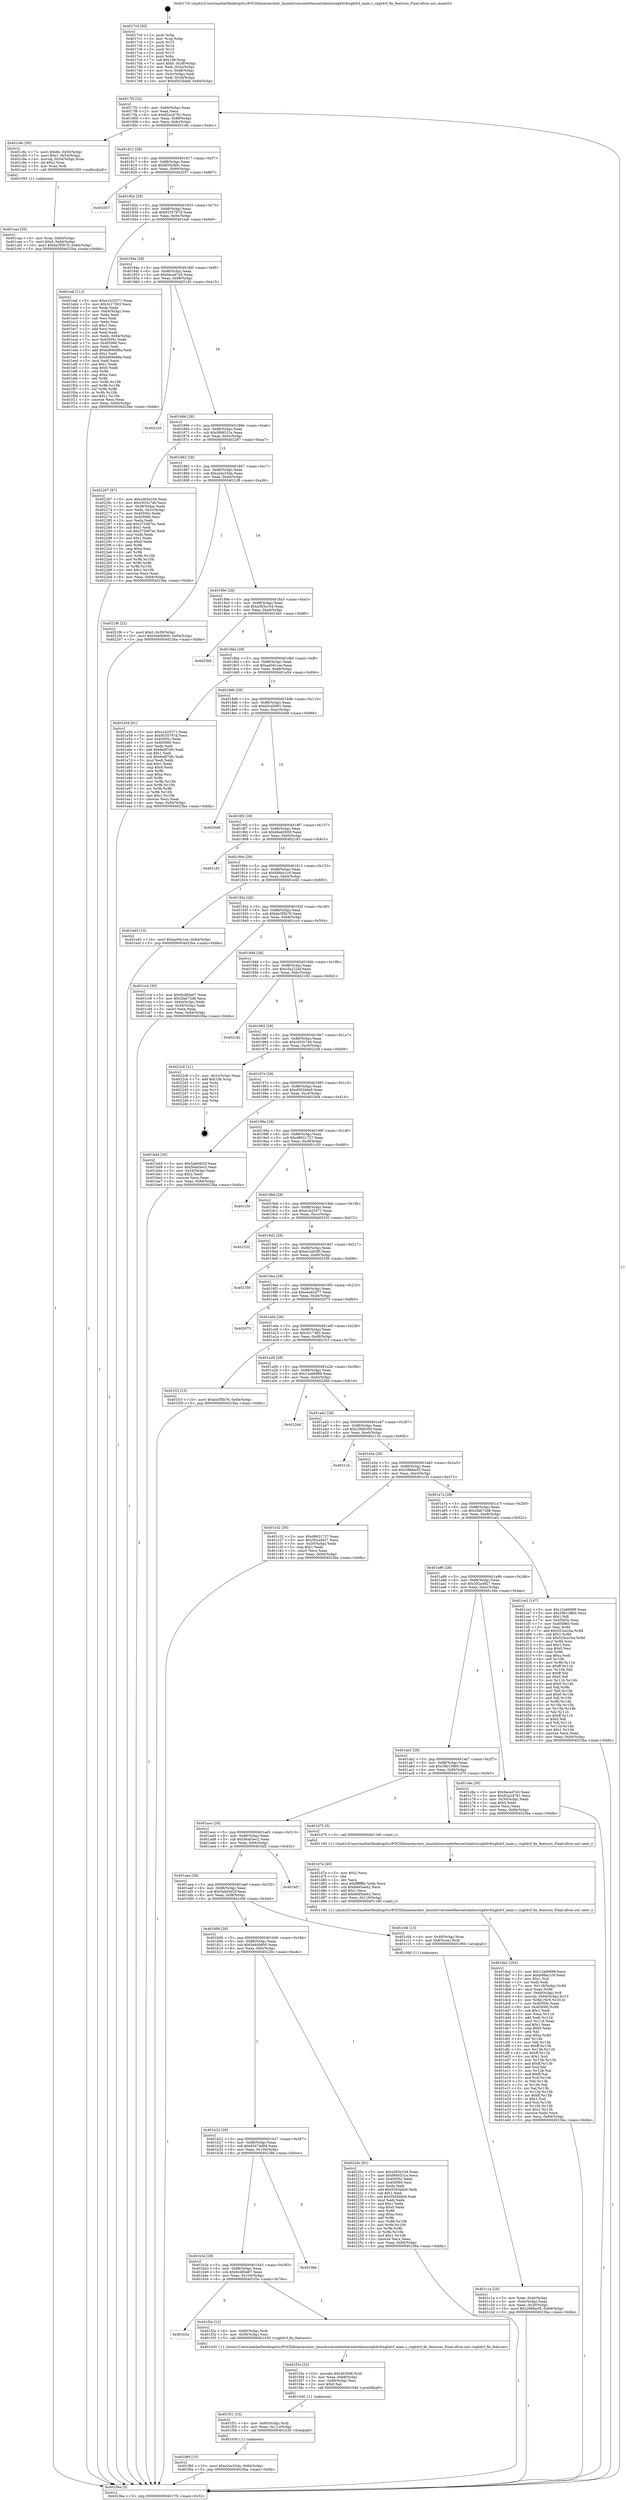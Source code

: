 digraph "0x4017c0" {
  label = "0x4017c0 (/mnt/c/Users/mathe/Desktop/tcc/POCII/binaries/extr_linuxdriversnetethernetchelsiocxgb4vfcxgb4vf_main.c_cxgb4vf_fix_features_Final-ollvm.out::main(0))"
  labelloc = "t"
  node[shape=record]

  Entry [label="",width=0.3,height=0.3,shape=circle,fillcolor=black,style=filled]
  "0x4017f2" [label="{
     0x4017f2 [32]\l
     | [instrs]\l
     &nbsp;&nbsp;0x4017f2 \<+6\>: mov -0x84(%rbp),%eax\l
     &nbsp;&nbsp;0x4017f8 \<+2\>: mov %eax,%ecx\l
     &nbsp;&nbsp;0x4017fa \<+6\>: sub $0x82a24781,%ecx\l
     &nbsp;&nbsp;0x401800 \<+6\>: mov %eax,-0x88(%rbp)\l
     &nbsp;&nbsp;0x401806 \<+6\>: mov %ecx,-0x8c(%rbp)\l
     &nbsp;&nbsp;0x40180c \<+6\>: je 0000000000401c8c \<main+0x4cc\>\l
  }"]
  "0x401c8c" [label="{
     0x401c8c [30]\l
     | [instrs]\l
     &nbsp;&nbsp;0x401c8c \<+7\>: movl $0x64,-0x50(%rbp)\l
     &nbsp;&nbsp;0x401c93 \<+7\>: movl $0x1,-0x54(%rbp)\l
     &nbsp;&nbsp;0x401c9a \<+4\>: movslq -0x54(%rbp),%rax\l
     &nbsp;&nbsp;0x401c9e \<+4\>: shl $0x2,%rax\l
     &nbsp;&nbsp;0x401ca2 \<+3\>: mov %rax,%rdi\l
     &nbsp;&nbsp;0x401ca5 \<+5\>: call 0000000000401050 \<malloc@plt\>\l
     | [calls]\l
     &nbsp;&nbsp;0x401050 \{1\} (unknown)\l
  }"]
  "0x401812" [label="{
     0x401812 [28]\l
     | [instrs]\l
     &nbsp;&nbsp;0x401812 \<+5\>: jmp 0000000000401817 \<main+0x57\>\l
     &nbsp;&nbsp;0x401817 \<+6\>: mov -0x88(%rbp),%eax\l
     &nbsp;&nbsp;0x40181d \<+5\>: sub $0x8f35d40c,%eax\l
     &nbsp;&nbsp;0x401822 \<+6\>: mov %eax,-0x90(%rbp)\l
     &nbsp;&nbsp;0x401828 \<+6\>: je 0000000000402057 \<main+0x897\>\l
  }"]
  Exit [label="",width=0.3,height=0.3,shape=circle,fillcolor=black,style=filled,peripheries=2]
  "0x402057" [label="{
     0x402057\l
  }", style=dashed]
  "0x40182e" [label="{
     0x40182e [28]\l
     | [instrs]\l
     &nbsp;&nbsp;0x40182e \<+5\>: jmp 0000000000401833 \<main+0x73\>\l
     &nbsp;&nbsp;0x401833 \<+6\>: mov -0x88(%rbp),%eax\l
     &nbsp;&nbsp;0x401839 \<+5\>: sub $0x9335787d,%eax\l
     &nbsp;&nbsp;0x40183e \<+6\>: mov %eax,-0x94(%rbp)\l
     &nbsp;&nbsp;0x401844 \<+6\>: je 0000000000401eaf \<main+0x6ef\>\l
  }"]
  "0x401f60" [label="{
     0x401f60 [15]\l
     | [instrs]\l
     &nbsp;&nbsp;0x401f60 \<+10\>: movl $0xa2ec33da,-0x84(%rbp)\l
     &nbsp;&nbsp;0x401f6a \<+5\>: jmp 00000000004023ba \<main+0xbfa\>\l
  }"]
  "0x401eaf" [label="{
     0x401eaf [112]\l
     | [instrs]\l
     &nbsp;&nbsp;0x401eaf \<+5\>: mov $0xe1b25571,%eax\l
     &nbsp;&nbsp;0x401eb4 \<+5\>: mov $0x3c17363,%ecx\l
     &nbsp;&nbsp;0x401eb9 \<+2\>: xor %edx,%edx\l
     &nbsp;&nbsp;0x401ebb \<+3\>: mov -0x64(%rbp),%esi\l
     &nbsp;&nbsp;0x401ebe \<+2\>: mov %edx,%edi\l
     &nbsp;&nbsp;0x401ec0 \<+2\>: sub %esi,%edi\l
     &nbsp;&nbsp;0x401ec2 \<+2\>: mov %edx,%esi\l
     &nbsp;&nbsp;0x401ec4 \<+3\>: sub $0x1,%esi\l
     &nbsp;&nbsp;0x401ec7 \<+2\>: add %esi,%edi\l
     &nbsp;&nbsp;0x401ec9 \<+2\>: sub %edi,%edx\l
     &nbsp;&nbsp;0x401ecb \<+3\>: mov %edx,-0x64(%rbp)\l
     &nbsp;&nbsp;0x401ece \<+7\>: mov 0x40505c,%edx\l
     &nbsp;&nbsp;0x401ed5 \<+7\>: mov 0x405060,%esi\l
     &nbsp;&nbsp;0x401edc \<+2\>: mov %edx,%edi\l
     &nbsp;&nbsp;0x401ede \<+6\>: add $0xbd09e88a,%edi\l
     &nbsp;&nbsp;0x401ee4 \<+3\>: sub $0x1,%edi\l
     &nbsp;&nbsp;0x401ee7 \<+6\>: sub $0xbd09e88a,%edi\l
     &nbsp;&nbsp;0x401eed \<+3\>: imul %edi,%edx\l
     &nbsp;&nbsp;0x401ef0 \<+3\>: and $0x1,%edx\l
     &nbsp;&nbsp;0x401ef3 \<+3\>: cmp $0x0,%edx\l
     &nbsp;&nbsp;0x401ef6 \<+4\>: sete %r8b\l
     &nbsp;&nbsp;0x401efa \<+3\>: cmp $0xa,%esi\l
     &nbsp;&nbsp;0x401efd \<+4\>: setl %r9b\l
     &nbsp;&nbsp;0x401f01 \<+3\>: mov %r8b,%r10b\l
     &nbsp;&nbsp;0x401f04 \<+3\>: and %r9b,%r10b\l
     &nbsp;&nbsp;0x401f07 \<+3\>: xor %r9b,%r8b\l
     &nbsp;&nbsp;0x401f0a \<+3\>: or %r8b,%r10b\l
     &nbsp;&nbsp;0x401f0d \<+4\>: test $0x1,%r10b\l
     &nbsp;&nbsp;0x401f11 \<+3\>: cmovne %ecx,%eax\l
     &nbsp;&nbsp;0x401f14 \<+6\>: mov %eax,-0x84(%rbp)\l
     &nbsp;&nbsp;0x401f1a \<+5\>: jmp 00000000004023ba \<main+0xbfa\>\l
  }"]
  "0x40184a" [label="{
     0x40184a [28]\l
     | [instrs]\l
     &nbsp;&nbsp;0x40184a \<+5\>: jmp 000000000040184f \<main+0x8f\>\l
     &nbsp;&nbsp;0x40184f \<+6\>: mov -0x88(%rbp),%eax\l
     &nbsp;&nbsp;0x401855 \<+5\>: sub $0x9aced7e5,%eax\l
     &nbsp;&nbsp;0x40185a \<+6\>: mov %eax,-0x98(%rbp)\l
     &nbsp;&nbsp;0x401860 \<+6\>: je 00000000004021d3 \<main+0xa13\>\l
  }"]
  "0x401f51" [label="{
     0x401f51 [15]\l
     | [instrs]\l
     &nbsp;&nbsp;0x401f51 \<+4\>: mov -0x60(%rbp),%rdi\l
     &nbsp;&nbsp;0x401f55 \<+6\>: mov %eax,-0x11c(%rbp)\l
     &nbsp;&nbsp;0x401f5b \<+5\>: call 0000000000401030 \<free@plt\>\l
     | [calls]\l
     &nbsp;&nbsp;0x401030 \{1\} (unknown)\l
  }"]
  "0x4021d3" [label="{
     0x4021d3\l
  }", style=dashed]
  "0x401866" [label="{
     0x401866 [28]\l
     | [instrs]\l
     &nbsp;&nbsp;0x401866 \<+5\>: jmp 000000000040186b \<main+0xab\>\l
     &nbsp;&nbsp;0x40186b \<+6\>: mov -0x88(%rbp),%eax\l
     &nbsp;&nbsp;0x401871 \<+5\>: sub $0x9f49331e,%eax\l
     &nbsp;&nbsp;0x401876 \<+6\>: mov %eax,-0x9c(%rbp)\l
     &nbsp;&nbsp;0x40187c \<+6\>: je 0000000000402267 \<main+0xaa7\>\l
  }"]
  "0x401f3a" [label="{
     0x401f3a [23]\l
     | [instrs]\l
     &nbsp;&nbsp;0x401f3a \<+10\>: movabs $0x4030d6,%rdi\l
     &nbsp;&nbsp;0x401f44 \<+3\>: mov %eax,-0x68(%rbp)\l
     &nbsp;&nbsp;0x401f47 \<+3\>: mov -0x68(%rbp),%esi\l
     &nbsp;&nbsp;0x401f4a \<+2\>: mov $0x0,%al\l
     &nbsp;&nbsp;0x401f4c \<+5\>: call 0000000000401040 \<printf@plt\>\l
     | [calls]\l
     &nbsp;&nbsp;0x401040 \{1\} (unknown)\l
  }"]
  "0x402267" [label="{
     0x402267 [97]\l
     | [instrs]\l
     &nbsp;&nbsp;0x402267 \<+5\>: mov $0xa363e104,%eax\l
     &nbsp;&nbsp;0x40226c \<+5\>: mov $0xc933c746,%ecx\l
     &nbsp;&nbsp;0x402271 \<+3\>: mov -0x38(%rbp),%edx\l
     &nbsp;&nbsp;0x402274 \<+3\>: mov %edx,-0x2c(%rbp)\l
     &nbsp;&nbsp;0x402277 \<+7\>: mov 0x40505c,%edx\l
     &nbsp;&nbsp;0x40227e \<+7\>: mov 0x405060,%esi\l
     &nbsp;&nbsp;0x402285 \<+2\>: mov %edx,%edi\l
     &nbsp;&nbsp;0x402287 \<+6\>: add $0x275487ec,%edi\l
     &nbsp;&nbsp;0x40228d \<+3\>: sub $0x1,%edi\l
     &nbsp;&nbsp;0x402290 \<+6\>: sub $0x275487ec,%edi\l
     &nbsp;&nbsp;0x402296 \<+3\>: imul %edi,%edx\l
     &nbsp;&nbsp;0x402299 \<+3\>: and $0x1,%edx\l
     &nbsp;&nbsp;0x40229c \<+3\>: cmp $0x0,%edx\l
     &nbsp;&nbsp;0x40229f \<+4\>: sete %r8b\l
     &nbsp;&nbsp;0x4022a3 \<+3\>: cmp $0xa,%esi\l
     &nbsp;&nbsp;0x4022a6 \<+4\>: setl %r9b\l
     &nbsp;&nbsp;0x4022aa \<+3\>: mov %r8b,%r10b\l
     &nbsp;&nbsp;0x4022ad \<+3\>: and %r9b,%r10b\l
     &nbsp;&nbsp;0x4022b0 \<+3\>: xor %r9b,%r8b\l
     &nbsp;&nbsp;0x4022b3 \<+3\>: or %r8b,%r10b\l
     &nbsp;&nbsp;0x4022b6 \<+4\>: test $0x1,%r10b\l
     &nbsp;&nbsp;0x4022ba \<+3\>: cmovne %ecx,%eax\l
     &nbsp;&nbsp;0x4022bd \<+6\>: mov %eax,-0x84(%rbp)\l
     &nbsp;&nbsp;0x4022c3 \<+5\>: jmp 00000000004023ba \<main+0xbfa\>\l
  }"]
  "0x401882" [label="{
     0x401882 [28]\l
     | [instrs]\l
     &nbsp;&nbsp;0x401882 \<+5\>: jmp 0000000000401887 \<main+0xc7\>\l
     &nbsp;&nbsp;0x401887 \<+6\>: mov -0x88(%rbp),%eax\l
     &nbsp;&nbsp;0x40188d \<+5\>: sub $0xa2ec33da,%eax\l
     &nbsp;&nbsp;0x401892 \<+6\>: mov %eax,-0xa0(%rbp)\l
     &nbsp;&nbsp;0x401898 \<+6\>: je 00000000004021f6 \<main+0xa36\>\l
  }"]
  "0x401b5a" [label="{
     0x401b5a\l
  }", style=dashed]
  "0x4021f6" [label="{
     0x4021f6 [22]\l
     | [instrs]\l
     &nbsp;&nbsp;0x4021f6 \<+7\>: movl $0x0,-0x38(%rbp)\l
     &nbsp;&nbsp;0x4021fd \<+10\>: movl $0x5e40b900,-0x84(%rbp)\l
     &nbsp;&nbsp;0x402207 \<+5\>: jmp 00000000004023ba \<main+0xbfa\>\l
  }"]
  "0x40189e" [label="{
     0x40189e [28]\l
     | [instrs]\l
     &nbsp;&nbsp;0x40189e \<+5\>: jmp 00000000004018a3 \<main+0xe3\>\l
     &nbsp;&nbsp;0x4018a3 \<+6\>: mov -0x88(%rbp),%eax\l
     &nbsp;&nbsp;0x4018a9 \<+5\>: sub $0xa363e104,%eax\l
     &nbsp;&nbsp;0x4018ae \<+6\>: mov %eax,-0xa4(%rbp)\l
     &nbsp;&nbsp;0x4018b4 \<+6\>: je 00000000004023b0 \<main+0xbf0\>\l
  }"]
  "0x401f2e" [label="{
     0x401f2e [12]\l
     | [instrs]\l
     &nbsp;&nbsp;0x401f2e \<+4\>: mov -0x60(%rbp),%rdi\l
     &nbsp;&nbsp;0x401f32 \<+3\>: mov -0x50(%rbp),%esi\l
     &nbsp;&nbsp;0x401f35 \<+5\>: call 0000000000401430 \<cxgb4vf_fix_features\>\l
     | [calls]\l
     &nbsp;&nbsp;0x401430 \{1\} (/mnt/c/Users/mathe/Desktop/tcc/POCII/binaries/extr_linuxdriversnetethernetchelsiocxgb4vfcxgb4vf_main.c_cxgb4vf_fix_features_Final-ollvm.out::cxgb4vf_fix_features)\l
  }"]
  "0x4023b0" [label="{
     0x4023b0\l
  }", style=dashed]
  "0x4018ba" [label="{
     0x4018ba [28]\l
     | [instrs]\l
     &nbsp;&nbsp;0x4018ba \<+5\>: jmp 00000000004018bf \<main+0xff\>\l
     &nbsp;&nbsp;0x4018bf \<+6\>: mov -0x88(%rbp),%eax\l
     &nbsp;&nbsp;0x4018c5 \<+5\>: sub $0xae04c1ee,%eax\l
     &nbsp;&nbsp;0x4018ca \<+6\>: mov %eax,-0xa8(%rbp)\l
     &nbsp;&nbsp;0x4018d0 \<+6\>: je 0000000000401e54 \<main+0x694\>\l
  }"]
  "0x401b3e" [label="{
     0x401b3e [28]\l
     | [instrs]\l
     &nbsp;&nbsp;0x401b3e \<+5\>: jmp 0000000000401b43 \<main+0x383\>\l
     &nbsp;&nbsp;0x401b43 \<+6\>: mov -0x88(%rbp),%eax\l
     &nbsp;&nbsp;0x401b49 \<+5\>: sub $0x6cd80e67,%eax\l
     &nbsp;&nbsp;0x401b4e \<+6\>: mov %eax,-0x104(%rbp)\l
     &nbsp;&nbsp;0x401b54 \<+6\>: je 0000000000401f2e \<main+0x76e\>\l
  }"]
  "0x401e54" [label="{
     0x401e54 [91]\l
     | [instrs]\l
     &nbsp;&nbsp;0x401e54 \<+5\>: mov $0xe1b25571,%eax\l
     &nbsp;&nbsp;0x401e59 \<+5\>: mov $0x9335787d,%ecx\l
     &nbsp;&nbsp;0x401e5e \<+7\>: mov 0x40505c,%edx\l
     &nbsp;&nbsp;0x401e65 \<+7\>: mov 0x405060,%esi\l
     &nbsp;&nbsp;0x401e6c \<+2\>: mov %edx,%edi\l
     &nbsp;&nbsp;0x401e6e \<+6\>: add $0x6e6f7efc,%edi\l
     &nbsp;&nbsp;0x401e74 \<+3\>: sub $0x1,%edi\l
     &nbsp;&nbsp;0x401e77 \<+6\>: sub $0x6e6f7efc,%edi\l
     &nbsp;&nbsp;0x401e7d \<+3\>: imul %edi,%edx\l
     &nbsp;&nbsp;0x401e80 \<+3\>: and $0x1,%edx\l
     &nbsp;&nbsp;0x401e83 \<+3\>: cmp $0x0,%edx\l
     &nbsp;&nbsp;0x401e86 \<+4\>: sete %r8b\l
     &nbsp;&nbsp;0x401e8a \<+3\>: cmp $0xa,%esi\l
     &nbsp;&nbsp;0x401e8d \<+4\>: setl %r9b\l
     &nbsp;&nbsp;0x401e91 \<+3\>: mov %r8b,%r10b\l
     &nbsp;&nbsp;0x401e94 \<+3\>: and %r9b,%r10b\l
     &nbsp;&nbsp;0x401e97 \<+3\>: xor %r9b,%r8b\l
     &nbsp;&nbsp;0x401e9a \<+3\>: or %r8b,%r10b\l
     &nbsp;&nbsp;0x401e9d \<+4\>: test $0x1,%r10b\l
     &nbsp;&nbsp;0x401ea1 \<+3\>: cmovne %ecx,%eax\l
     &nbsp;&nbsp;0x401ea4 \<+6\>: mov %eax,-0x84(%rbp)\l
     &nbsp;&nbsp;0x401eaa \<+5\>: jmp 00000000004023ba \<main+0xbfa\>\l
  }"]
  "0x4018d6" [label="{
     0x4018d6 [28]\l
     | [instrs]\l
     &nbsp;&nbsp;0x4018d6 \<+5\>: jmp 00000000004018db \<main+0x11b\>\l
     &nbsp;&nbsp;0x4018db \<+6\>: mov -0x88(%rbp),%eax\l
     &nbsp;&nbsp;0x4018e1 \<+5\>: sub $0xb3cd2691,%eax\l
     &nbsp;&nbsp;0x4018e6 \<+6\>: mov %eax,-0xac(%rbp)\l
     &nbsp;&nbsp;0x4018ec \<+6\>: je 0000000000402048 \<main+0x888\>\l
  }"]
  "0x40238e" [label="{
     0x40238e\l
  }", style=dashed]
  "0x402048" [label="{
     0x402048\l
  }", style=dashed]
  "0x4018f2" [label="{
     0x4018f2 [28]\l
     | [instrs]\l
     &nbsp;&nbsp;0x4018f2 \<+5\>: jmp 00000000004018f7 \<main+0x137\>\l
     &nbsp;&nbsp;0x4018f7 \<+6\>: mov -0x88(%rbp),%eax\l
     &nbsp;&nbsp;0x4018fd \<+5\>: sub $0xb6ab0009,%eax\l
     &nbsp;&nbsp;0x401902 \<+6\>: mov %eax,-0xb0(%rbp)\l
     &nbsp;&nbsp;0x401908 \<+6\>: je 0000000000402183 \<main+0x9c3\>\l
  }"]
  "0x401b22" [label="{
     0x401b22 [28]\l
     | [instrs]\l
     &nbsp;&nbsp;0x401b22 \<+5\>: jmp 0000000000401b27 \<main+0x367\>\l
     &nbsp;&nbsp;0x401b27 \<+6\>: mov -0x88(%rbp),%eax\l
     &nbsp;&nbsp;0x401b2d \<+5\>: sub $0x65474d84,%eax\l
     &nbsp;&nbsp;0x401b32 \<+6\>: mov %eax,-0x100(%rbp)\l
     &nbsp;&nbsp;0x401b38 \<+6\>: je 000000000040238e \<main+0xbce\>\l
  }"]
  "0x402183" [label="{
     0x402183\l
  }", style=dashed]
  "0x40190e" [label="{
     0x40190e [28]\l
     | [instrs]\l
     &nbsp;&nbsp;0x40190e \<+5\>: jmp 0000000000401913 \<main+0x153\>\l
     &nbsp;&nbsp;0x401913 \<+6\>: mov -0x88(%rbp),%eax\l
     &nbsp;&nbsp;0x401919 \<+5\>: sub $0xb98ac1c9,%eax\l
     &nbsp;&nbsp;0x40191e \<+6\>: mov %eax,-0xb4(%rbp)\l
     &nbsp;&nbsp;0x401924 \<+6\>: je 0000000000401e45 \<main+0x685\>\l
  }"]
  "0x40220c" [label="{
     0x40220c [91]\l
     | [instrs]\l
     &nbsp;&nbsp;0x40220c \<+5\>: mov $0xa363e104,%eax\l
     &nbsp;&nbsp;0x402211 \<+5\>: mov $0x9f49331e,%ecx\l
     &nbsp;&nbsp;0x402216 \<+7\>: mov 0x40505c,%edx\l
     &nbsp;&nbsp;0x40221d \<+7\>: mov 0x405060,%esi\l
     &nbsp;&nbsp;0x402224 \<+2\>: mov %edx,%edi\l
     &nbsp;&nbsp;0x402226 \<+6\>: add $0x5565ddc6,%edi\l
     &nbsp;&nbsp;0x40222c \<+3\>: sub $0x1,%edi\l
     &nbsp;&nbsp;0x40222f \<+6\>: sub $0x5565ddc6,%edi\l
     &nbsp;&nbsp;0x402235 \<+3\>: imul %edi,%edx\l
     &nbsp;&nbsp;0x402238 \<+3\>: and $0x1,%edx\l
     &nbsp;&nbsp;0x40223b \<+3\>: cmp $0x0,%edx\l
     &nbsp;&nbsp;0x40223e \<+4\>: sete %r8b\l
     &nbsp;&nbsp;0x402242 \<+3\>: cmp $0xa,%esi\l
     &nbsp;&nbsp;0x402245 \<+4\>: setl %r9b\l
     &nbsp;&nbsp;0x402249 \<+3\>: mov %r8b,%r10b\l
     &nbsp;&nbsp;0x40224c \<+3\>: and %r9b,%r10b\l
     &nbsp;&nbsp;0x40224f \<+3\>: xor %r9b,%r8b\l
     &nbsp;&nbsp;0x402252 \<+3\>: or %r8b,%r10b\l
     &nbsp;&nbsp;0x402255 \<+4\>: test $0x1,%r10b\l
     &nbsp;&nbsp;0x402259 \<+3\>: cmovne %ecx,%eax\l
     &nbsp;&nbsp;0x40225c \<+6\>: mov %eax,-0x84(%rbp)\l
     &nbsp;&nbsp;0x402262 \<+5\>: jmp 00000000004023ba \<main+0xbfa\>\l
  }"]
  "0x401e45" [label="{
     0x401e45 [15]\l
     | [instrs]\l
     &nbsp;&nbsp;0x401e45 \<+10\>: movl $0xae04c1ee,-0x84(%rbp)\l
     &nbsp;&nbsp;0x401e4f \<+5\>: jmp 00000000004023ba \<main+0xbfa\>\l
  }"]
  "0x40192a" [label="{
     0x40192a [28]\l
     | [instrs]\l
     &nbsp;&nbsp;0x40192a \<+5\>: jmp 000000000040192f \<main+0x16f\>\l
     &nbsp;&nbsp;0x40192f \<+6\>: mov -0x88(%rbp),%eax\l
     &nbsp;&nbsp;0x401935 \<+5\>: sub $0xbe3f5b76,%eax\l
     &nbsp;&nbsp;0x40193a \<+6\>: mov %eax,-0xb8(%rbp)\l
     &nbsp;&nbsp;0x401940 \<+6\>: je 0000000000401cc4 \<main+0x504\>\l
  }"]
  "0x401da2" [label="{
     0x401da2 [163]\l
     | [instrs]\l
     &nbsp;&nbsp;0x401da2 \<+5\>: mov $0x12a66999,%ecx\l
     &nbsp;&nbsp;0x401da7 \<+5\>: mov $0xb98ac1c9,%edx\l
     &nbsp;&nbsp;0x401dac \<+3\>: mov $0x1,%sil\l
     &nbsp;&nbsp;0x401daf \<+2\>: xor %edi,%edi\l
     &nbsp;&nbsp;0x401db1 \<+7\>: mov -0x118(%rbp),%r8d\l
     &nbsp;&nbsp;0x401db8 \<+4\>: imul %eax,%r8d\l
     &nbsp;&nbsp;0x401dbc \<+4\>: mov -0x60(%rbp),%r9\l
     &nbsp;&nbsp;0x401dc0 \<+4\>: movslq -0x64(%rbp),%r10\l
     &nbsp;&nbsp;0x401dc4 \<+4\>: mov %r8d,(%r9,%r10,4)\l
     &nbsp;&nbsp;0x401dc8 \<+7\>: mov 0x40505c,%eax\l
     &nbsp;&nbsp;0x401dcf \<+8\>: mov 0x405060,%r8d\l
     &nbsp;&nbsp;0x401dd7 \<+3\>: sub $0x1,%edi\l
     &nbsp;&nbsp;0x401dda \<+3\>: mov %eax,%r11d\l
     &nbsp;&nbsp;0x401ddd \<+3\>: add %edi,%r11d\l
     &nbsp;&nbsp;0x401de0 \<+4\>: imul %r11d,%eax\l
     &nbsp;&nbsp;0x401de4 \<+3\>: and $0x1,%eax\l
     &nbsp;&nbsp;0x401de7 \<+3\>: cmp $0x0,%eax\l
     &nbsp;&nbsp;0x401dea \<+3\>: sete %bl\l
     &nbsp;&nbsp;0x401ded \<+4\>: cmp $0xa,%r8d\l
     &nbsp;&nbsp;0x401df1 \<+4\>: setl %r14b\l
     &nbsp;&nbsp;0x401df5 \<+3\>: mov %bl,%r15b\l
     &nbsp;&nbsp;0x401df8 \<+4\>: xor $0xff,%r15b\l
     &nbsp;&nbsp;0x401dfc \<+3\>: mov %r14b,%r12b\l
     &nbsp;&nbsp;0x401dff \<+4\>: xor $0xff,%r12b\l
     &nbsp;&nbsp;0x401e03 \<+4\>: xor $0x1,%sil\l
     &nbsp;&nbsp;0x401e07 \<+3\>: mov %r15b,%r13b\l
     &nbsp;&nbsp;0x401e0a \<+4\>: and $0xff,%r13b\l
     &nbsp;&nbsp;0x401e0e \<+3\>: and %sil,%bl\l
     &nbsp;&nbsp;0x401e11 \<+3\>: mov %r12b,%al\l
     &nbsp;&nbsp;0x401e14 \<+2\>: and $0xff,%al\l
     &nbsp;&nbsp;0x401e16 \<+3\>: and %sil,%r14b\l
     &nbsp;&nbsp;0x401e19 \<+3\>: or %bl,%r13b\l
     &nbsp;&nbsp;0x401e1c \<+3\>: or %r14b,%al\l
     &nbsp;&nbsp;0x401e1f \<+3\>: xor %al,%r13b\l
     &nbsp;&nbsp;0x401e22 \<+3\>: or %r12b,%r15b\l
     &nbsp;&nbsp;0x401e25 \<+4\>: xor $0xff,%r15b\l
     &nbsp;&nbsp;0x401e29 \<+4\>: or $0x1,%sil\l
     &nbsp;&nbsp;0x401e2d \<+3\>: and %sil,%r15b\l
     &nbsp;&nbsp;0x401e30 \<+3\>: or %r15b,%r13b\l
     &nbsp;&nbsp;0x401e33 \<+4\>: test $0x1,%r13b\l
     &nbsp;&nbsp;0x401e37 \<+3\>: cmovne %edx,%ecx\l
     &nbsp;&nbsp;0x401e3a \<+6\>: mov %ecx,-0x84(%rbp)\l
     &nbsp;&nbsp;0x401e40 \<+5\>: jmp 00000000004023ba \<main+0xbfa\>\l
  }"]
  "0x401cc4" [label="{
     0x401cc4 [30]\l
     | [instrs]\l
     &nbsp;&nbsp;0x401cc4 \<+5\>: mov $0x6cd80e67,%eax\l
     &nbsp;&nbsp;0x401cc9 \<+5\>: mov $0x2fab72d8,%ecx\l
     &nbsp;&nbsp;0x401cce \<+3\>: mov -0x64(%rbp),%edx\l
     &nbsp;&nbsp;0x401cd1 \<+3\>: cmp -0x54(%rbp),%edx\l
     &nbsp;&nbsp;0x401cd4 \<+3\>: cmovl %ecx,%eax\l
     &nbsp;&nbsp;0x401cd7 \<+6\>: mov %eax,-0x84(%rbp)\l
     &nbsp;&nbsp;0x401cdd \<+5\>: jmp 00000000004023ba \<main+0xbfa\>\l
  }"]
  "0x401946" [label="{
     0x401946 [28]\l
     | [instrs]\l
     &nbsp;&nbsp;0x401946 \<+5\>: jmp 000000000040194b \<main+0x18b\>\l
     &nbsp;&nbsp;0x40194b \<+6\>: mov -0x88(%rbp),%eax\l
     &nbsp;&nbsp;0x401951 \<+5\>: sub $0xc5a223af,%eax\l
     &nbsp;&nbsp;0x401956 \<+6\>: mov %eax,-0xbc(%rbp)\l
     &nbsp;&nbsp;0x40195c \<+6\>: je 0000000000402192 \<main+0x9d2\>\l
  }"]
  "0x401d7a" [label="{
     0x401d7a [40]\l
     | [instrs]\l
     &nbsp;&nbsp;0x401d7a \<+5\>: mov $0x2,%ecx\l
     &nbsp;&nbsp;0x401d7f \<+1\>: cltd\l
     &nbsp;&nbsp;0x401d80 \<+2\>: idiv %ecx\l
     &nbsp;&nbsp;0x401d82 \<+6\>: imul $0xfffffffe,%edx,%ecx\l
     &nbsp;&nbsp;0x401d88 \<+6\>: sub $0xb6d5aeb2,%ecx\l
     &nbsp;&nbsp;0x401d8e \<+3\>: add $0x1,%ecx\l
     &nbsp;&nbsp;0x401d91 \<+6\>: add $0xb6d5aeb2,%ecx\l
     &nbsp;&nbsp;0x401d97 \<+6\>: mov %ecx,-0x118(%rbp)\l
     &nbsp;&nbsp;0x401d9d \<+5\>: call 0000000000401160 \<next_i\>\l
     | [calls]\l
     &nbsp;&nbsp;0x401160 \{1\} (/mnt/c/Users/mathe/Desktop/tcc/POCII/binaries/extr_linuxdriversnetethernetchelsiocxgb4vfcxgb4vf_main.c_cxgb4vf_fix_features_Final-ollvm.out::next_i)\l
  }"]
  "0x402192" [label="{
     0x402192\l
  }", style=dashed]
  "0x401962" [label="{
     0x401962 [28]\l
     | [instrs]\l
     &nbsp;&nbsp;0x401962 \<+5\>: jmp 0000000000401967 \<main+0x1a7\>\l
     &nbsp;&nbsp;0x401967 \<+6\>: mov -0x88(%rbp),%eax\l
     &nbsp;&nbsp;0x40196d \<+5\>: sub $0xc933c746,%eax\l
     &nbsp;&nbsp;0x401972 \<+6\>: mov %eax,-0xc0(%rbp)\l
     &nbsp;&nbsp;0x401978 \<+6\>: je 00000000004022c8 \<main+0xb08\>\l
  }"]
  "0x401caa" [label="{
     0x401caa [26]\l
     | [instrs]\l
     &nbsp;&nbsp;0x401caa \<+4\>: mov %rax,-0x60(%rbp)\l
     &nbsp;&nbsp;0x401cae \<+7\>: movl $0x0,-0x64(%rbp)\l
     &nbsp;&nbsp;0x401cb5 \<+10\>: movl $0xbe3f5b76,-0x84(%rbp)\l
     &nbsp;&nbsp;0x401cbf \<+5\>: jmp 00000000004023ba \<main+0xbfa\>\l
  }"]
  "0x4022c8" [label="{
     0x4022c8 [21]\l
     | [instrs]\l
     &nbsp;&nbsp;0x4022c8 \<+3\>: mov -0x2c(%rbp),%eax\l
     &nbsp;&nbsp;0x4022cb \<+7\>: add $0x108,%rsp\l
     &nbsp;&nbsp;0x4022d2 \<+1\>: pop %rbx\l
     &nbsp;&nbsp;0x4022d3 \<+2\>: pop %r12\l
     &nbsp;&nbsp;0x4022d5 \<+2\>: pop %r13\l
     &nbsp;&nbsp;0x4022d7 \<+2\>: pop %r14\l
     &nbsp;&nbsp;0x4022d9 \<+2\>: pop %r15\l
     &nbsp;&nbsp;0x4022db \<+1\>: pop %rbp\l
     &nbsp;&nbsp;0x4022dc \<+1\>: ret\l
  }"]
  "0x40197e" [label="{
     0x40197e [28]\l
     | [instrs]\l
     &nbsp;&nbsp;0x40197e \<+5\>: jmp 0000000000401983 \<main+0x1c3\>\l
     &nbsp;&nbsp;0x401983 \<+6\>: mov -0x88(%rbp),%eax\l
     &nbsp;&nbsp;0x401989 \<+5\>: sub $0xd502dda9,%eax\l
     &nbsp;&nbsp;0x40198e \<+6\>: mov %eax,-0xc4(%rbp)\l
     &nbsp;&nbsp;0x401994 \<+6\>: je 0000000000401bd4 \<main+0x414\>\l
  }"]
  "0x401c1a" [label="{
     0x401c1a [24]\l
     | [instrs]\l
     &nbsp;&nbsp;0x401c1a \<+3\>: mov %eax,-0x4c(%rbp)\l
     &nbsp;&nbsp;0x401c1d \<+3\>: mov -0x4c(%rbp),%eax\l
     &nbsp;&nbsp;0x401c20 \<+3\>: mov %eax,-0x30(%rbp)\l
     &nbsp;&nbsp;0x401c23 \<+10\>: movl $0x2989acf5,-0x84(%rbp)\l
     &nbsp;&nbsp;0x401c2d \<+5\>: jmp 00000000004023ba \<main+0xbfa\>\l
  }"]
  "0x401bd4" [label="{
     0x401bd4 [30]\l
     | [instrs]\l
     &nbsp;&nbsp;0x401bd4 \<+5\>: mov $0x5ab0402f,%eax\l
     &nbsp;&nbsp;0x401bd9 \<+5\>: mov $0x56ab5ec2,%ecx\l
     &nbsp;&nbsp;0x401bde \<+3\>: mov -0x34(%rbp),%edx\l
     &nbsp;&nbsp;0x401be1 \<+3\>: cmp $0x2,%edx\l
     &nbsp;&nbsp;0x401be4 \<+3\>: cmovne %ecx,%eax\l
     &nbsp;&nbsp;0x401be7 \<+6\>: mov %eax,-0x84(%rbp)\l
     &nbsp;&nbsp;0x401bed \<+5\>: jmp 00000000004023ba \<main+0xbfa\>\l
  }"]
  "0x40199a" [label="{
     0x40199a [28]\l
     | [instrs]\l
     &nbsp;&nbsp;0x40199a \<+5\>: jmp 000000000040199f \<main+0x1df\>\l
     &nbsp;&nbsp;0x40199f \<+6\>: mov -0x88(%rbp),%eax\l
     &nbsp;&nbsp;0x4019a5 \<+5\>: sub $0xd8631727,%eax\l
     &nbsp;&nbsp;0x4019aa \<+6\>: mov %eax,-0xc8(%rbp)\l
     &nbsp;&nbsp;0x4019b0 \<+6\>: je 0000000000401c50 \<main+0x490\>\l
  }"]
  "0x4023ba" [label="{
     0x4023ba [5]\l
     | [instrs]\l
     &nbsp;&nbsp;0x4023ba \<+5\>: jmp 00000000004017f2 \<main+0x32\>\l
  }"]
  "0x4017c0" [label="{
     0x4017c0 [50]\l
     | [instrs]\l
     &nbsp;&nbsp;0x4017c0 \<+1\>: push %rbp\l
     &nbsp;&nbsp;0x4017c1 \<+3\>: mov %rsp,%rbp\l
     &nbsp;&nbsp;0x4017c4 \<+2\>: push %r15\l
     &nbsp;&nbsp;0x4017c6 \<+2\>: push %r14\l
     &nbsp;&nbsp;0x4017c8 \<+2\>: push %r13\l
     &nbsp;&nbsp;0x4017ca \<+2\>: push %r12\l
     &nbsp;&nbsp;0x4017cc \<+1\>: push %rbx\l
     &nbsp;&nbsp;0x4017cd \<+7\>: sub $0x108,%rsp\l
     &nbsp;&nbsp;0x4017d4 \<+7\>: movl $0x0,-0x38(%rbp)\l
     &nbsp;&nbsp;0x4017db \<+3\>: mov %edi,-0x3c(%rbp)\l
     &nbsp;&nbsp;0x4017de \<+4\>: mov %rsi,-0x48(%rbp)\l
     &nbsp;&nbsp;0x4017e2 \<+3\>: mov -0x3c(%rbp),%edi\l
     &nbsp;&nbsp;0x4017e5 \<+3\>: mov %edi,-0x34(%rbp)\l
     &nbsp;&nbsp;0x4017e8 \<+10\>: movl $0xd502dda9,-0x84(%rbp)\l
  }"]
  "0x401b06" [label="{
     0x401b06 [28]\l
     | [instrs]\l
     &nbsp;&nbsp;0x401b06 \<+5\>: jmp 0000000000401b0b \<main+0x34b\>\l
     &nbsp;&nbsp;0x401b0b \<+6\>: mov -0x88(%rbp),%eax\l
     &nbsp;&nbsp;0x401b11 \<+5\>: sub $0x5e40b900,%eax\l
     &nbsp;&nbsp;0x401b16 \<+6\>: mov %eax,-0xfc(%rbp)\l
     &nbsp;&nbsp;0x401b1c \<+6\>: je 000000000040220c \<main+0xa4c\>\l
  }"]
  "0x401c50" [label="{
     0x401c50\l
  }", style=dashed]
  "0x4019b6" [label="{
     0x4019b6 [28]\l
     | [instrs]\l
     &nbsp;&nbsp;0x4019b6 \<+5\>: jmp 00000000004019bb \<main+0x1fb\>\l
     &nbsp;&nbsp;0x4019bb \<+6\>: mov -0x88(%rbp),%eax\l
     &nbsp;&nbsp;0x4019c1 \<+5\>: sub $0xe1b25571,%eax\l
     &nbsp;&nbsp;0x4019c6 \<+6\>: mov %eax,-0xcc(%rbp)\l
     &nbsp;&nbsp;0x4019cc \<+6\>: je 0000000000402332 \<main+0xb72\>\l
  }"]
  "0x401c0d" [label="{
     0x401c0d [13]\l
     | [instrs]\l
     &nbsp;&nbsp;0x401c0d \<+4\>: mov -0x48(%rbp),%rax\l
     &nbsp;&nbsp;0x401c11 \<+4\>: mov 0x8(%rax),%rdi\l
     &nbsp;&nbsp;0x401c15 \<+5\>: call 0000000000401060 \<atoi@plt\>\l
     | [calls]\l
     &nbsp;&nbsp;0x401060 \{1\} (unknown)\l
  }"]
  "0x402332" [label="{
     0x402332\l
  }", style=dashed]
  "0x4019d2" [label="{
     0x4019d2 [28]\l
     | [instrs]\l
     &nbsp;&nbsp;0x4019d2 \<+5\>: jmp 00000000004019d7 \<main+0x217\>\l
     &nbsp;&nbsp;0x4019d7 \<+6\>: mov -0x88(%rbp),%eax\l
     &nbsp;&nbsp;0x4019dd \<+5\>: sub $0xec2a63f0,%eax\l
     &nbsp;&nbsp;0x4019e2 \<+6\>: mov %eax,-0xd0(%rbp)\l
     &nbsp;&nbsp;0x4019e8 \<+6\>: je 0000000000402356 \<main+0xb96\>\l
  }"]
  "0x401aea" [label="{
     0x401aea [28]\l
     | [instrs]\l
     &nbsp;&nbsp;0x401aea \<+5\>: jmp 0000000000401aef \<main+0x32f\>\l
     &nbsp;&nbsp;0x401aef \<+6\>: mov -0x88(%rbp),%eax\l
     &nbsp;&nbsp;0x401af5 \<+5\>: sub $0x5ab0402f,%eax\l
     &nbsp;&nbsp;0x401afa \<+6\>: mov %eax,-0xf8(%rbp)\l
     &nbsp;&nbsp;0x401b00 \<+6\>: je 0000000000401c0d \<main+0x44d\>\l
  }"]
  "0x402356" [label="{
     0x402356\l
  }", style=dashed]
  "0x4019ee" [label="{
     0x4019ee [28]\l
     | [instrs]\l
     &nbsp;&nbsp;0x4019ee \<+5\>: jmp 00000000004019f3 \<main+0x233\>\l
     &nbsp;&nbsp;0x4019f3 \<+6\>: mov -0x88(%rbp),%eax\l
     &nbsp;&nbsp;0x4019f9 \<+5\>: sub $0xeea62d77,%eax\l
     &nbsp;&nbsp;0x4019fe \<+6\>: mov %eax,-0xd4(%rbp)\l
     &nbsp;&nbsp;0x401a04 \<+6\>: je 0000000000402075 \<main+0x8b5\>\l
  }"]
  "0x401bf2" [label="{
     0x401bf2\l
  }", style=dashed]
  "0x402075" [label="{
     0x402075\l
  }", style=dashed]
  "0x401a0a" [label="{
     0x401a0a [28]\l
     | [instrs]\l
     &nbsp;&nbsp;0x401a0a \<+5\>: jmp 0000000000401a0f \<main+0x24f\>\l
     &nbsp;&nbsp;0x401a0f \<+6\>: mov -0x88(%rbp),%eax\l
     &nbsp;&nbsp;0x401a15 \<+5\>: sub $0x3c17363,%eax\l
     &nbsp;&nbsp;0x401a1a \<+6\>: mov %eax,-0xd8(%rbp)\l
     &nbsp;&nbsp;0x401a20 \<+6\>: je 0000000000401f1f \<main+0x75f\>\l
  }"]
  "0x401ace" [label="{
     0x401ace [28]\l
     | [instrs]\l
     &nbsp;&nbsp;0x401ace \<+5\>: jmp 0000000000401ad3 \<main+0x313\>\l
     &nbsp;&nbsp;0x401ad3 \<+6\>: mov -0x88(%rbp),%eax\l
     &nbsp;&nbsp;0x401ad9 \<+5\>: sub $0x56ab5ec2,%eax\l
     &nbsp;&nbsp;0x401ade \<+6\>: mov %eax,-0xf4(%rbp)\l
     &nbsp;&nbsp;0x401ae4 \<+6\>: je 0000000000401bf2 \<main+0x432\>\l
  }"]
  "0x401f1f" [label="{
     0x401f1f [15]\l
     | [instrs]\l
     &nbsp;&nbsp;0x401f1f \<+10\>: movl $0xbe3f5b76,-0x84(%rbp)\l
     &nbsp;&nbsp;0x401f29 \<+5\>: jmp 00000000004023ba \<main+0xbfa\>\l
  }"]
  "0x401a26" [label="{
     0x401a26 [28]\l
     | [instrs]\l
     &nbsp;&nbsp;0x401a26 \<+5\>: jmp 0000000000401a2b \<main+0x26b\>\l
     &nbsp;&nbsp;0x401a2b \<+6\>: mov -0x88(%rbp),%eax\l
     &nbsp;&nbsp;0x401a31 \<+5\>: sub $0x12a66999,%eax\l
     &nbsp;&nbsp;0x401a36 \<+6\>: mov %eax,-0xdc(%rbp)\l
     &nbsp;&nbsp;0x401a3c \<+6\>: je 00000000004022dd \<main+0xb1d\>\l
  }"]
  "0x401d75" [label="{
     0x401d75 [5]\l
     | [instrs]\l
     &nbsp;&nbsp;0x401d75 \<+5\>: call 0000000000401160 \<next_i\>\l
     | [calls]\l
     &nbsp;&nbsp;0x401160 \{1\} (/mnt/c/Users/mathe/Desktop/tcc/POCII/binaries/extr_linuxdriversnetethernetchelsiocxgb4vfcxgb4vf_main.c_cxgb4vf_fix_features_Final-ollvm.out::next_i)\l
  }"]
  "0x4022dd" [label="{
     0x4022dd\l
  }", style=dashed]
  "0x401a42" [label="{
     0x401a42 [28]\l
     | [instrs]\l
     &nbsp;&nbsp;0x401a42 \<+5\>: jmp 0000000000401a47 \<main+0x287\>\l
     &nbsp;&nbsp;0x401a47 \<+6\>: mov -0x88(%rbp),%eax\l
     &nbsp;&nbsp;0x401a4d \<+5\>: sub $0x23fd9300,%eax\l
     &nbsp;&nbsp;0x401a52 \<+6\>: mov %eax,-0xe0(%rbp)\l
     &nbsp;&nbsp;0x401a58 \<+6\>: je 000000000040211b \<main+0x95b\>\l
  }"]
  "0x401ab2" [label="{
     0x401ab2 [28]\l
     | [instrs]\l
     &nbsp;&nbsp;0x401ab2 \<+5\>: jmp 0000000000401ab7 \<main+0x2f7\>\l
     &nbsp;&nbsp;0x401ab7 \<+6\>: mov -0x88(%rbp),%eax\l
     &nbsp;&nbsp;0x401abd \<+5\>: sub $0x39b138b0,%eax\l
     &nbsp;&nbsp;0x401ac2 \<+6\>: mov %eax,-0xf0(%rbp)\l
     &nbsp;&nbsp;0x401ac8 \<+6\>: je 0000000000401d75 \<main+0x5b5\>\l
  }"]
  "0x40211b" [label="{
     0x40211b\l
  }", style=dashed]
  "0x401a5e" [label="{
     0x401a5e [28]\l
     | [instrs]\l
     &nbsp;&nbsp;0x401a5e \<+5\>: jmp 0000000000401a63 \<main+0x2a3\>\l
     &nbsp;&nbsp;0x401a63 \<+6\>: mov -0x88(%rbp),%eax\l
     &nbsp;&nbsp;0x401a69 \<+5\>: sub $0x2989acf5,%eax\l
     &nbsp;&nbsp;0x401a6e \<+6\>: mov %eax,-0xe4(%rbp)\l
     &nbsp;&nbsp;0x401a74 \<+6\>: je 0000000000401c32 \<main+0x472\>\l
  }"]
  "0x401c6e" [label="{
     0x401c6e [30]\l
     | [instrs]\l
     &nbsp;&nbsp;0x401c6e \<+5\>: mov $0x9aced7e5,%eax\l
     &nbsp;&nbsp;0x401c73 \<+5\>: mov $0x82a24781,%ecx\l
     &nbsp;&nbsp;0x401c78 \<+3\>: mov -0x30(%rbp),%edx\l
     &nbsp;&nbsp;0x401c7b \<+3\>: cmp $0x0,%edx\l
     &nbsp;&nbsp;0x401c7e \<+3\>: cmove %ecx,%eax\l
     &nbsp;&nbsp;0x401c81 \<+6\>: mov %eax,-0x84(%rbp)\l
     &nbsp;&nbsp;0x401c87 \<+5\>: jmp 00000000004023ba \<main+0xbfa\>\l
  }"]
  "0x401c32" [label="{
     0x401c32 [30]\l
     | [instrs]\l
     &nbsp;&nbsp;0x401c32 \<+5\>: mov $0xd8631727,%eax\l
     &nbsp;&nbsp;0x401c37 \<+5\>: mov $0x392a4827,%ecx\l
     &nbsp;&nbsp;0x401c3c \<+3\>: mov -0x30(%rbp),%edx\l
     &nbsp;&nbsp;0x401c3f \<+3\>: cmp $0x1,%edx\l
     &nbsp;&nbsp;0x401c42 \<+3\>: cmovl %ecx,%eax\l
     &nbsp;&nbsp;0x401c45 \<+6\>: mov %eax,-0x84(%rbp)\l
     &nbsp;&nbsp;0x401c4b \<+5\>: jmp 00000000004023ba \<main+0xbfa\>\l
  }"]
  "0x401a7a" [label="{
     0x401a7a [28]\l
     | [instrs]\l
     &nbsp;&nbsp;0x401a7a \<+5\>: jmp 0000000000401a7f \<main+0x2bf\>\l
     &nbsp;&nbsp;0x401a7f \<+6\>: mov -0x88(%rbp),%eax\l
     &nbsp;&nbsp;0x401a85 \<+5\>: sub $0x2fab72d8,%eax\l
     &nbsp;&nbsp;0x401a8a \<+6\>: mov %eax,-0xe8(%rbp)\l
     &nbsp;&nbsp;0x401a90 \<+6\>: je 0000000000401ce2 \<main+0x522\>\l
  }"]
  "0x401a96" [label="{
     0x401a96 [28]\l
     | [instrs]\l
     &nbsp;&nbsp;0x401a96 \<+5\>: jmp 0000000000401a9b \<main+0x2db\>\l
     &nbsp;&nbsp;0x401a9b \<+6\>: mov -0x88(%rbp),%eax\l
     &nbsp;&nbsp;0x401aa1 \<+5\>: sub $0x392a4827,%eax\l
     &nbsp;&nbsp;0x401aa6 \<+6\>: mov %eax,-0xec(%rbp)\l
     &nbsp;&nbsp;0x401aac \<+6\>: je 0000000000401c6e \<main+0x4ae\>\l
  }"]
  "0x401ce2" [label="{
     0x401ce2 [147]\l
     | [instrs]\l
     &nbsp;&nbsp;0x401ce2 \<+5\>: mov $0x12a66999,%eax\l
     &nbsp;&nbsp;0x401ce7 \<+5\>: mov $0x39b138b0,%ecx\l
     &nbsp;&nbsp;0x401cec \<+2\>: mov $0x1,%dl\l
     &nbsp;&nbsp;0x401cee \<+7\>: mov 0x40505c,%esi\l
     &nbsp;&nbsp;0x401cf5 \<+7\>: mov 0x405060,%edi\l
     &nbsp;&nbsp;0x401cfc \<+3\>: mov %esi,%r8d\l
     &nbsp;&nbsp;0x401cff \<+7\>: add $0x523ca1ba,%r8d\l
     &nbsp;&nbsp;0x401d06 \<+4\>: sub $0x1,%r8d\l
     &nbsp;&nbsp;0x401d0a \<+7\>: sub $0x523ca1ba,%r8d\l
     &nbsp;&nbsp;0x401d11 \<+4\>: imul %r8d,%esi\l
     &nbsp;&nbsp;0x401d15 \<+3\>: and $0x1,%esi\l
     &nbsp;&nbsp;0x401d18 \<+3\>: cmp $0x0,%esi\l
     &nbsp;&nbsp;0x401d1b \<+4\>: sete %r9b\l
     &nbsp;&nbsp;0x401d1f \<+3\>: cmp $0xa,%edi\l
     &nbsp;&nbsp;0x401d22 \<+4\>: setl %r10b\l
     &nbsp;&nbsp;0x401d26 \<+3\>: mov %r9b,%r11b\l
     &nbsp;&nbsp;0x401d29 \<+4\>: xor $0xff,%r11b\l
     &nbsp;&nbsp;0x401d2d \<+3\>: mov %r10b,%bl\l
     &nbsp;&nbsp;0x401d30 \<+3\>: xor $0xff,%bl\l
     &nbsp;&nbsp;0x401d33 \<+3\>: xor $0x0,%dl\l
     &nbsp;&nbsp;0x401d36 \<+3\>: mov %r11b,%r14b\l
     &nbsp;&nbsp;0x401d39 \<+4\>: and $0x0,%r14b\l
     &nbsp;&nbsp;0x401d3d \<+3\>: and %dl,%r9b\l
     &nbsp;&nbsp;0x401d40 \<+3\>: mov %bl,%r15b\l
     &nbsp;&nbsp;0x401d43 \<+4\>: and $0x0,%r15b\l
     &nbsp;&nbsp;0x401d47 \<+3\>: and %dl,%r10b\l
     &nbsp;&nbsp;0x401d4a \<+3\>: or %r9b,%r14b\l
     &nbsp;&nbsp;0x401d4d \<+3\>: or %r10b,%r15b\l
     &nbsp;&nbsp;0x401d50 \<+3\>: xor %r15b,%r14b\l
     &nbsp;&nbsp;0x401d53 \<+3\>: or %bl,%r11b\l
     &nbsp;&nbsp;0x401d56 \<+4\>: xor $0xff,%r11b\l
     &nbsp;&nbsp;0x401d5a \<+3\>: or $0x0,%dl\l
     &nbsp;&nbsp;0x401d5d \<+3\>: and %dl,%r11b\l
     &nbsp;&nbsp;0x401d60 \<+3\>: or %r11b,%r14b\l
     &nbsp;&nbsp;0x401d63 \<+4\>: test $0x1,%r14b\l
     &nbsp;&nbsp;0x401d67 \<+3\>: cmovne %ecx,%eax\l
     &nbsp;&nbsp;0x401d6a \<+6\>: mov %eax,-0x84(%rbp)\l
     &nbsp;&nbsp;0x401d70 \<+5\>: jmp 00000000004023ba \<main+0xbfa\>\l
  }"]
  Entry -> "0x4017c0" [label=" 1"]
  "0x4017f2" -> "0x401c8c" [label=" 1"]
  "0x4017f2" -> "0x401812" [label=" 17"]
  "0x4022c8" -> Exit [label=" 1"]
  "0x401812" -> "0x402057" [label=" 0"]
  "0x401812" -> "0x40182e" [label=" 17"]
  "0x402267" -> "0x4023ba" [label=" 1"]
  "0x40182e" -> "0x401eaf" [label=" 1"]
  "0x40182e" -> "0x40184a" [label=" 16"]
  "0x40220c" -> "0x4023ba" [label=" 1"]
  "0x40184a" -> "0x4021d3" [label=" 0"]
  "0x40184a" -> "0x401866" [label=" 16"]
  "0x4021f6" -> "0x4023ba" [label=" 1"]
  "0x401866" -> "0x402267" [label=" 1"]
  "0x401866" -> "0x401882" [label=" 15"]
  "0x401f60" -> "0x4023ba" [label=" 1"]
  "0x401882" -> "0x4021f6" [label=" 1"]
  "0x401882" -> "0x40189e" [label=" 14"]
  "0x401f51" -> "0x401f60" [label=" 1"]
  "0x40189e" -> "0x4023b0" [label=" 0"]
  "0x40189e" -> "0x4018ba" [label=" 14"]
  "0x401f3a" -> "0x401f51" [label=" 1"]
  "0x4018ba" -> "0x401e54" [label=" 1"]
  "0x4018ba" -> "0x4018d6" [label=" 13"]
  "0x401b3e" -> "0x401b5a" [label=" 0"]
  "0x4018d6" -> "0x402048" [label=" 0"]
  "0x4018d6" -> "0x4018f2" [label=" 13"]
  "0x401b3e" -> "0x401f2e" [label=" 1"]
  "0x4018f2" -> "0x402183" [label=" 0"]
  "0x4018f2" -> "0x40190e" [label=" 13"]
  "0x401b22" -> "0x401b3e" [label=" 1"]
  "0x40190e" -> "0x401e45" [label=" 1"]
  "0x40190e" -> "0x40192a" [label=" 12"]
  "0x401b22" -> "0x40238e" [label=" 0"]
  "0x40192a" -> "0x401cc4" [label=" 2"]
  "0x40192a" -> "0x401946" [label=" 10"]
  "0x401b06" -> "0x401b22" [label=" 1"]
  "0x401946" -> "0x402192" [label=" 0"]
  "0x401946" -> "0x401962" [label=" 10"]
  "0x401b06" -> "0x40220c" [label=" 1"]
  "0x401962" -> "0x4022c8" [label=" 1"]
  "0x401962" -> "0x40197e" [label=" 9"]
  "0x401f2e" -> "0x401f3a" [label=" 1"]
  "0x40197e" -> "0x401bd4" [label=" 1"]
  "0x40197e" -> "0x40199a" [label=" 8"]
  "0x401bd4" -> "0x4023ba" [label=" 1"]
  "0x4017c0" -> "0x4017f2" [label=" 1"]
  "0x4023ba" -> "0x4017f2" [label=" 17"]
  "0x401f1f" -> "0x4023ba" [label=" 1"]
  "0x40199a" -> "0x401c50" [label=" 0"]
  "0x40199a" -> "0x4019b6" [label=" 8"]
  "0x401eaf" -> "0x4023ba" [label=" 1"]
  "0x4019b6" -> "0x402332" [label=" 0"]
  "0x4019b6" -> "0x4019d2" [label=" 8"]
  "0x401e54" -> "0x4023ba" [label=" 1"]
  "0x4019d2" -> "0x402356" [label=" 0"]
  "0x4019d2" -> "0x4019ee" [label=" 8"]
  "0x401da2" -> "0x4023ba" [label=" 1"]
  "0x4019ee" -> "0x402075" [label=" 0"]
  "0x4019ee" -> "0x401a0a" [label=" 8"]
  "0x401d7a" -> "0x401da2" [label=" 1"]
  "0x401a0a" -> "0x401f1f" [label=" 1"]
  "0x401a0a" -> "0x401a26" [label=" 7"]
  "0x401ce2" -> "0x4023ba" [label=" 1"]
  "0x401a26" -> "0x4022dd" [label=" 0"]
  "0x401a26" -> "0x401a42" [label=" 7"]
  "0x401cc4" -> "0x4023ba" [label=" 2"]
  "0x401a42" -> "0x40211b" [label=" 0"]
  "0x401a42" -> "0x401a5e" [label=" 7"]
  "0x401c8c" -> "0x401caa" [label=" 1"]
  "0x401a5e" -> "0x401c32" [label=" 1"]
  "0x401a5e" -> "0x401a7a" [label=" 6"]
  "0x401c6e" -> "0x4023ba" [label=" 1"]
  "0x401a7a" -> "0x401ce2" [label=" 1"]
  "0x401a7a" -> "0x401a96" [label=" 5"]
  "0x401c32" -> "0x4023ba" [label=" 1"]
  "0x401a96" -> "0x401c6e" [label=" 1"]
  "0x401a96" -> "0x401ab2" [label=" 4"]
  "0x401caa" -> "0x4023ba" [label=" 1"]
  "0x401ab2" -> "0x401d75" [label=" 1"]
  "0x401ab2" -> "0x401ace" [label=" 3"]
  "0x401d75" -> "0x401d7a" [label=" 1"]
  "0x401ace" -> "0x401bf2" [label=" 0"]
  "0x401ace" -> "0x401aea" [label=" 3"]
  "0x401e45" -> "0x4023ba" [label=" 1"]
  "0x401aea" -> "0x401c0d" [label=" 1"]
  "0x401aea" -> "0x401b06" [label=" 2"]
  "0x401c0d" -> "0x401c1a" [label=" 1"]
  "0x401c1a" -> "0x4023ba" [label=" 1"]
}

